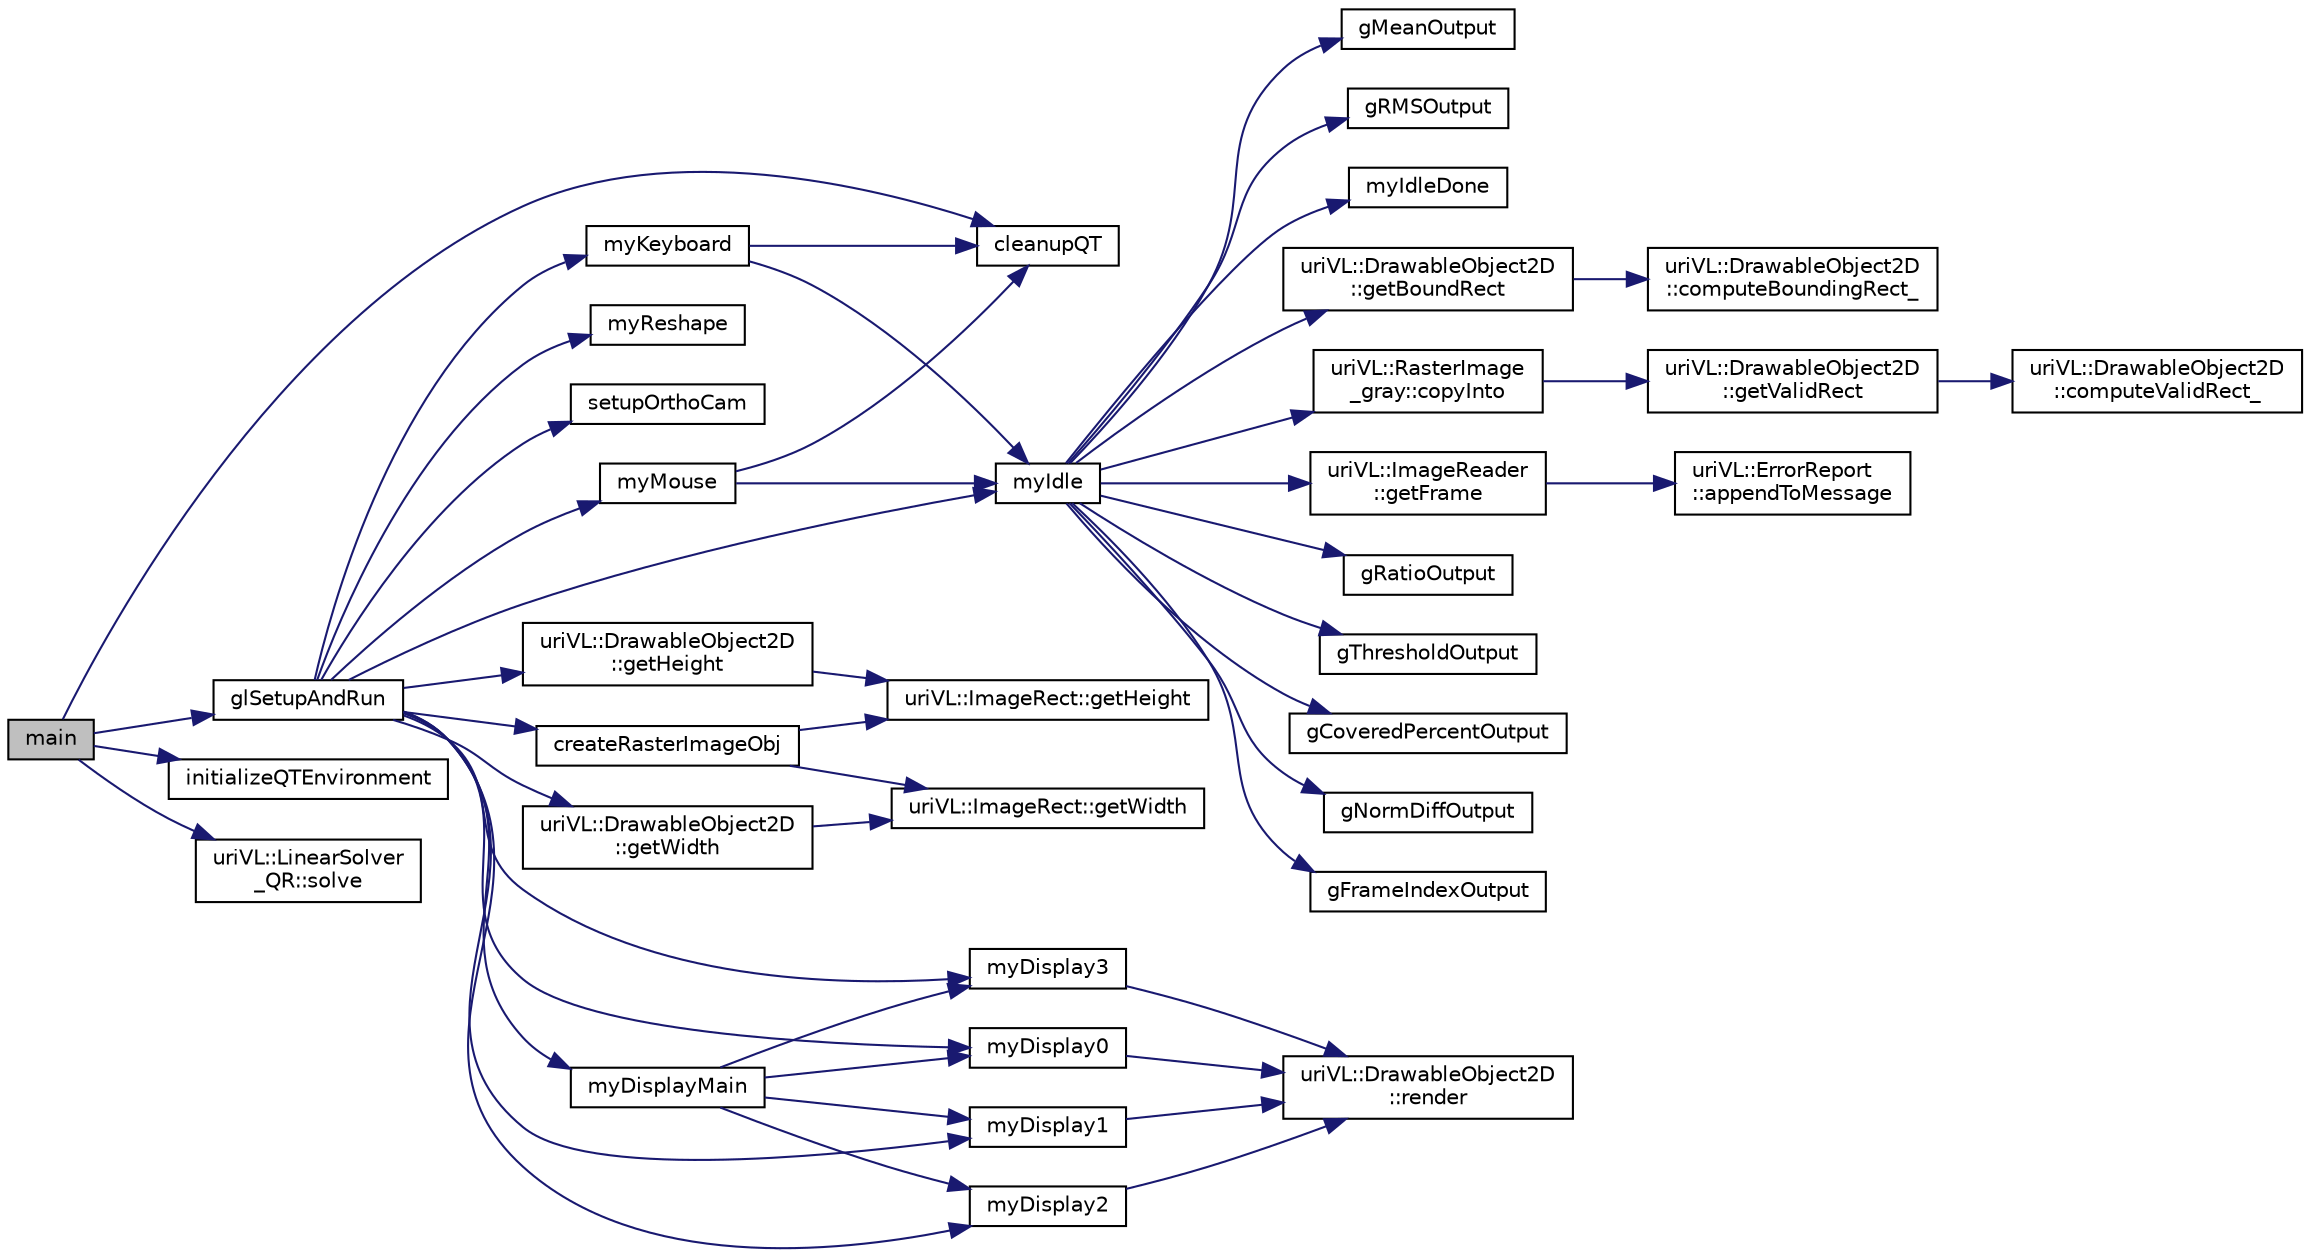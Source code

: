 digraph "main"
{
  edge [fontname="Helvetica",fontsize="10",labelfontname="Helvetica",labelfontsize="10"];
  node [fontname="Helvetica",fontsize="10",shape=record];
  rankdir="LR";
  Node1 [label="main",height=0.2,width=0.4,color="black", fillcolor="grey75", style="filled", fontcolor="black"];
  Node1 -> Node2 [color="midnightblue",fontsize="10",style="solid",fontname="Helvetica"];
  Node2 [label="cleanupQT",height=0.2,width=0.4,color="black", fillcolor="white", style="filled",URL="$backgroundUpdate__main_8cpp.html#aacd0165f2c23bad146febb560c1b2c9c"];
  Node1 -> Node3 [color="midnightblue",fontsize="10",style="solid",fontname="Helvetica"];
  Node3 [label="glSetupAndRun",height=0.2,width=0.4,color="black", fillcolor="white", style="filled",URL="$backgroundUpdate__main_8cpp.html#a90c375f0670dbde0c466ef8e5b8501b2"];
  Node3 -> Node4 [color="midnightblue",fontsize="10",style="solid",fontname="Helvetica"];
  Node4 [label="createRasterImageObj",height=0.2,width=0.4,color="black", fillcolor="white", style="filled",URL="$backgroundUpdate__main_8cpp.html#ac85cb0ad2757c794788cef3bea1b268e"];
  Node4 -> Node5 [color="midnightblue",fontsize="10",style="solid",fontname="Helvetica"];
  Node5 [label="uriVL::ImageRect::getHeight",height=0.2,width=0.4,color="black", fillcolor="white", style="filled",URL="$classuriVL_1_1ImageRect.html#aa757d85ab5d5230bc0ca53f5960e14f3",tooltip="Returns the height of the rectangle. "];
  Node4 -> Node6 [color="midnightblue",fontsize="10",style="solid",fontname="Helvetica"];
  Node6 [label="uriVL::ImageRect::getWidth",height=0.2,width=0.4,color="black", fillcolor="white", style="filled",URL="$classuriVL_1_1ImageRect.html#a1081dc6f638b33ebf30d0a43d51289ef",tooltip="Returns the width of the rectangle. "];
  Node3 -> Node7 [color="midnightblue",fontsize="10",style="solid",fontname="Helvetica"];
  Node7 [label="uriVL::DrawableObject2D\l::getHeight",height=0.2,width=0.4,color="black", fillcolor="white", style="filled",URL="$classuriVL_1_1DrawableObject2D.html#a0fa48af9667c5a4b53bd2a9bf0eea240",tooltip="Returns the number of rows for the image. "];
  Node7 -> Node5 [color="midnightblue",fontsize="10",style="solid",fontname="Helvetica"];
  Node3 -> Node8 [color="midnightblue",fontsize="10",style="solid",fontname="Helvetica"];
  Node8 [label="uriVL::DrawableObject2D\l::getWidth",height=0.2,width=0.4,color="black", fillcolor="white", style="filled",URL="$classuriVL_1_1DrawableObject2D.html#a01127dbd10a99cdbb7596e48539068c9",tooltip="Returns the number of columns for the image. "];
  Node8 -> Node6 [color="midnightblue",fontsize="10",style="solid",fontname="Helvetica"];
  Node3 -> Node9 [color="midnightblue",fontsize="10",style="solid",fontname="Helvetica"];
  Node9 [label="myDisplay0",height=0.2,width=0.4,color="black", fillcolor="white", style="filled",URL="$backgroundUpdate__main_8cpp.html#a203e370232115e0fd93fae4a255d9d7d"];
  Node9 -> Node10 [color="midnightblue",fontsize="10",style="solid",fontname="Helvetica"];
  Node10 [label="uriVL::DrawableObject2D\l::render",height=0.2,width=0.4,color="black", fillcolor="white", style="filled",URL="$classuriVL_1_1DrawableObject2D.html#ac8e503cfade891e7ac2a25467cb7d24a",tooltip="Renders the object at the default depth and (0, 0) location. "];
  Node3 -> Node11 [color="midnightblue",fontsize="10",style="solid",fontname="Helvetica"];
  Node11 [label="myDisplay1",height=0.2,width=0.4,color="black", fillcolor="white", style="filled",URL="$backgroundUpdate__main_8cpp.html#a7af0867a250b60f1375c843341bc40b6"];
  Node11 -> Node10 [color="midnightblue",fontsize="10",style="solid",fontname="Helvetica"];
  Node3 -> Node12 [color="midnightblue",fontsize="10",style="solid",fontname="Helvetica"];
  Node12 [label="myDisplay2",height=0.2,width=0.4,color="black", fillcolor="white", style="filled",URL="$backgroundUpdate__main_8cpp.html#a77634c375a18c94063bc5f225fdd2c6b"];
  Node12 -> Node10 [color="midnightblue",fontsize="10",style="solid",fontname="Helvetica"];
  Node3 -> Node13 [color="midnightblue",fontsize="10",style="solid",fontname="Helvetica"];
  Node13 [label="myDisplay3",height=0.2,width=0.4,color="black", fillcolor="white", style="filled",URL="$backgroundUpdate__main_8cpp.html#aefcbd7b72ee22e422927277f895f0d06"];
  Node13 -> Node10 [color="midnightblue",fontsize="10",style="solid",fontname="Helvetica"];
  Node3 -> Node14 [color="midnightblue",fontsize="10",style="solid",fontname="Helvetica"];
  Node14 [label="myDisplayMain",height=0.2,width=0.4,color="black", fillcolor="white", style="filled",URL="$backgroundUpdate__main_8cpp.html#af86ee6d7809b6842c4e285d141d718a7"];
  Node14 -> Node9 [color="midnightblue",fontsize="10",style="solid",fontname="Helvetica"];
  Node14 -> Node11 [color="midnightblue",fontsize="10",style="solid",fontname="Helvetica"];
  Node14 -> Node12 [color="midnightblue",fontsize="10",style="solid",fontname="Helvetica"];
  Node14 -> Node13 [color="midnightblue",fontsize="10",style="solid",fontname="Helvetica"];
  Node3 -> Node15 [color="midnightblue",fontsize="10",style="solid",fontname="Helvetica"];
  Node15 [label="myIdle",height=0.2,width=0.4,color="black", fillcolor="white", style="filled",URL="$backgroundUpdate__main_8cpp.html#a8b6b5874f18eb288af28f2ea8dc37afd"];
  Node15 -> Node16 [color="midnightblue",fontsize="10",style="solid",fontname="Helvetica"];
  Node16 [label="uriVL::DrawableObject2D\l::getBoundRect",height=0.2,width=0.4,color="black", fillcolor="white", style="filled",URL="$classuriVL_1_1DrawableObject2D.html#a1d910add62acd9ad51986f3502a721de",tooltip="Returns the object&#39;s bounding rectangle. "];
  Node16 -> Node17 [color="midnightblue",fontsize="10",style="solid",fontname="Helvetica"];
  Node17 [label="uriVL::DrawableObject2D\l::computeBoundingRect_",height=0.2,width=0.4,color="black", fillcolor="white", style="filled",URL="$classuriVL_1_1DrawableObject2D.html#a569f0abdc2b5f708543cee537b9809ff",tooltip="Calculates the object&#39;s bounding rect. "];
  Node15 -> Node18 [color="midnightblue",fontsize="10",style="solid",fontname="Helvetica"];
  Node18 [label="uriVL::RasterImage\l_gray::copyInto",height=0.2,width=0.4,color="black", fillcolor="white", style="filled",URL="$classuriVL_1_1RasterImage__gray.html#a5e7d296218460c8a69185f670142149d",tooltip="Copies this image into the one received as parameter. "];
  Node18 -> Node19 [color="midnightblue",fontsize="10",style="solid",fontname="Helvetica"];
  Node19 [label="uriVL::DrawableObject2D\l::getValidRect",height=0.2,width=0.4,color="black", fillcolor="white", style="filled",URL="$classuriVL_1_1DrawableObject2D.html#ad654c2c5da02b3b20298c3eef4153874",tooltip="Returns the object&#39;s valid data rectangle. "];
  Node19 -> Node20 [color="midnightblue",fontsize="10",style="solid",fontname="Helvetica"];
  Node20 [label="uriVL::DrawableObject2D\l::computeValidRect_",height=0.2,width=0.4,color="black", fillcolor="white", style="filled",URL="$classuriVL_1_1DrawableObject2D.html#a9eb135fd212d80a8fbc3caa7e242d9dd",tooltip="Calculates the object&#39;s valid box. "];
  Node15 -> Node21 [color="midnightblue",fontsize="10",style="solid",fontname="Helvetica"];
  Node21 [label="uriVL::ImageReader\l::getFrame",height=0.2,width=0.4,color="black", fillcolor="white", style="filled",URL="$classuriVL_1_1ImageReader.html#a1b063b6fc4451a0c59547f387085c0e1",tooltip="Get an image frame from the preselected source. "];
  Node21 -> Node22 [color="midnightblue",fontsize="10",style="solid",fontname="Helvetica"];
  Node22 [label="uriVL::ErrorReport\l::appendToMessage",height=0.2,width=0.4,color="black", fillcolor="white", style="filled",URL="$classuriVL_1_1ErrorReport.html#a65100d12091947d1df26c38f48058569",tooltip="Appends a string to the error message. "];
  Node15 -> Node23 [color="midnightblue",fontsize="10",style="solid",fontname="Helvetica"];
  Node23 [label="gRatioOutput",height=0.2,width=0.4,color="black", fillcolor="white", style="filled",URL="$backgroundUpdate__main_8cpp.html#a9051aa51fcd5ea1256aff23276aedf7a"];
  Node15 -> Node24 [color="midnightblue",fontsize="10",style="solid",fontname="Helvetica"];
  Node24 [label="gThresholdOutput",height=0.2,width=0.4,color="black", fillcolor="white", style="filled",URL="$backgroundUpdate__main_8cpp.html#a32f103a8b761f175d48509243c7519a9"];
  Node15 -> Node25 [color="midnightblue",fontsize="10",style="solid",fontname="Helvetica"];
  Node25 [label="gCoveredPercentOutput",height=0.2,width=0.4,color="black", fillcolor="white", style="filled",URL="$backgroundUpdate__main_8cpp.html#a2fb55d65a05b79b0d76f0fe4a9dcb996"];
  Node15 -> Node26 [color="midnightblue",fontsize="10",style="solid",fontname="Helvetica"];
  Node26 [label="gNormDiffOutput",height=0.2,width=0.4,color="black", fillcolor="white", style="filled",URL="$backgroundUpdate__main_8cpp.html#a6d8affb17a228640c29126ffafc1f9cc"];
  Node15 -> Node27 [color="midnightblue",fontsize="10",style="solid",fontname="Helvetica"];
  Node27 [label="gFrameIndexOutput",height=0.2,width=0.4,color="black", fillcolor="white", style="filled",URL="$backgroundUpdate__main_8cpp.html#abf20aac5f25d60cd9e764b0c7601b645"];
  Node15 -> Node28 [color="midnightblue",fontsize="10",style="solid",fontname="Helvetica"];
  Node28 [label="gMeanOutput",height=0.2,width=0.4,color="black", fillcolor="white", style="filled",URL="$backgroundUpdate__main_8cpp.html#ac8071f30d156fbb01052a4cb832907d1"];
  Node15 -> Node29 [color="midnightblue",fontsize="10",style="solid",fontname="Helvetica"];
  Node29 [label="gRMSOutput",height=0.2,width=0.4,color="black", fillcolor="white", style="filled",URL="$backgroundUpdate__main_8cpp.html#a640c58c2f8953402247a0c92b635b835"];
  Node15 -> Node30 [color="midnightblue",fontsize="10",style="solid",fontname="Helvetica"];
  Node30 [label="myIdleDone",height=0.2,width=0.4,color="black", fillcolor="white", style="filled",URL="$backgroundUpdate__main_8cpp.html#aecb76b76a1aa99390ebe7615612927dd"];
  Node3 -> Node31 [color="midnightblue",fontsize="10",style="solid",fontname="Helvetica"];
  Node31 [label="myKeyboard",height=0.2,width=0.4,color="black", fillcolor="white", style="filled",URL="$backgroundUpdate__main_8cpp.html#a2380242ef771b5a0d59cce4a680dc9df"];
  Node31 -> Node2 [color="midnightblue",fontsize="10",style="solid",fontname="Helvetica"];
  Node31 -> Node15 [color="midnightblue",fontsize="10",style="solid",fontname="Helvetica"];
  Node3 -> Node32 [color="midnightblue",fontsize="10",style="solid",fontname="Helvetica"];
  Node32 [label="myMouse",height=0.2,width=0.4,color="black", fillcolor="white", style="filled",URL="$backgroundUpdate__main_8cpp.html#a9bc4be0bf730d5bb02788a3969a9cdfa"];
  Node32 -> Node15 [color="midnightblue",fontsize="10",style="solid",fontname="Helvetica"];
  Node32 -> Node2 [color="midnightblue",fontsize="10",style="solid",fontname="Helvetica"];
  Node3 -> Node33 [color="midnightblue",fontsize="10",style="solid",fontname="Helvetica"];
  Node33 [label="myReshape",height=0.2,width=0.4,color="black", fillcolor="white", style="filled",URL="$backgroundUpdate__main_8cpp.html#ae659bda7aa3ae9f52f7fed05f3c900fb"];
  Node3 -> Node34 [color="midnightblue",fontsize="10",style="solid",fontname="Helvetica"];
  Node34 [label="setupOrthoCam",height=0.2,width=0.4,color="black", fillcolor="white", style="filled",URL="$backgroundUpdate__main_8cpp.html#a63754419aeda022dcd6db14eaddd530f"];
  Node1 -> Node35 [color="midnightblue",fontsize="10",style="solid",fontname="Helvetica"];
  Node35 [label="initializeQTEnvironment",height=0.2,width=0.4,color="black", fillcolor="white", style="filled",URL="$backgroundUpdate__main_8cpp.html#a0672b041b5eec1b80073dbb043e6b625"];
  Node1 -> Node36 [color="midnightblue",fontsize="10",style="solid",fontname="Helvetica"];
  Node36 [label="uriVL::LinearSolver\l_QR::solve",height=0.2,width=0.4,color="black", fillcolor="white", style="filled",URL="$classuriVL_1_1LinearSolver__QR.html#ad0a0a128297011b209f3e16469e63655",tooltip="Solves the SLE for the matrix assigned through the constructor or through a call to setMatrix and the..."];
}

